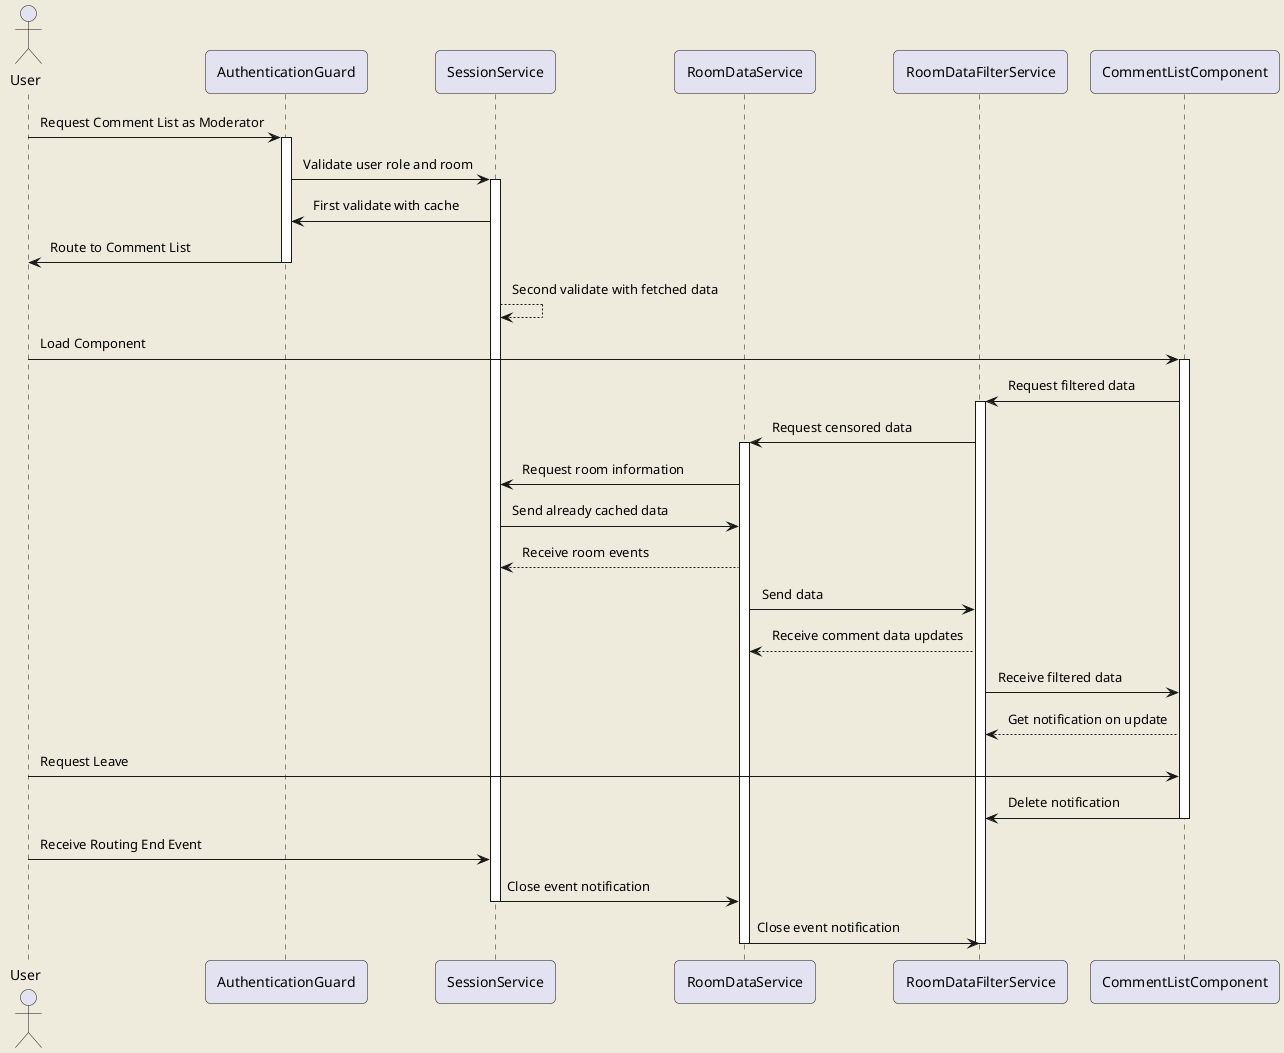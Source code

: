 @startuml
skinparam roundcorner 10
skinparam Padding 5
skinparam backgroundColor #EEEBDC

actor User

participant AuthenticationGuard as Auth
participant SessionService as Session
participant RoomDataService as Data
participant RoomDataFilterService as Filter
participant CommentListComponent as Comments

User -> Auth: Request Comment List as Moderator
activate Auth

Auth -> Session: Validate user role and room
activate Session

Session -> Auth: First validate with cache
Auth -> User: Route to Comment List
deactivate Auth

Session --> Session: Second validate with fetched data

User -> Comments: Load Component
activate Comments

Comments -> Filter: Request filtered data
activate Filter

Filter -> Data: Request censored data
activate Data

Data -> Session: Request room information

Session -> Data: Send already cached data
Data --> Session: Receive room events

Data -> Filter: Send data
Filter --> Data: Receive comment data updates

Filter -> Comments: Receive filtered data
Comments --> Filter: Get notification on update

User -> Comments: Request Leave
Comments -> Filter: Delete notification
deactivate Comments

User -> Session: Receive Routing End Event
Session -> Data: Close event notification
deactivate Session
Data -> Filter: Close event notification
deactivate Filter
deactivate Data

@enduml

